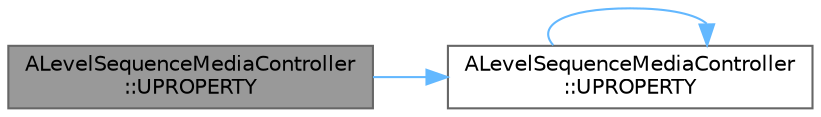 digraph "ALevelSequenceMediaController::UPROPERTY"
{
 // INTERACTIVE_SVG=YES
 // LATEX_PDF_SIZE
  bgcolor="transparent";
  edge [fontname=Helvetica,fontsize=10,labelfontname=Helvetica,labelfontsize=10];
  node [fontname=Helvetica,fontsize=10,shape=box,height=0.2,width=0.4];
  rankdir="LR";
  Node1 [id="Node000001",label="ALevelSequenceMediaController\l::UPROPERTY",height=0.2,width=0.4,color="gray40", fillcolor="grey60", style="filled", fontcolor="black",tooltip="Replicated time at which the server started the sequence (taken from AGameStateBase::GetServerWorldTi..."];
  Node1 -> Node2 [id="edge1_Node000001_Node000002",color="steelblue1",style="solid",tooltip=" "];
  Node2 [id="Node000002",label="ALevelSequenceMediaController\l::UPROPERTY",height=0.2,width=0.4,color="grey40", fillcolor="white", style="filled",URL="$dd/d33/classALevelSequenceMediaController.html#a84d51cb7a4f2f9106831481f8c9553a3",tooltip="Pointer to the sequence actor to use for playback."];
  Node2 -> Node2 [id="edge2_Node000002_Node000002",color="steelblue1",style="solid",tooltip=" "];
}
